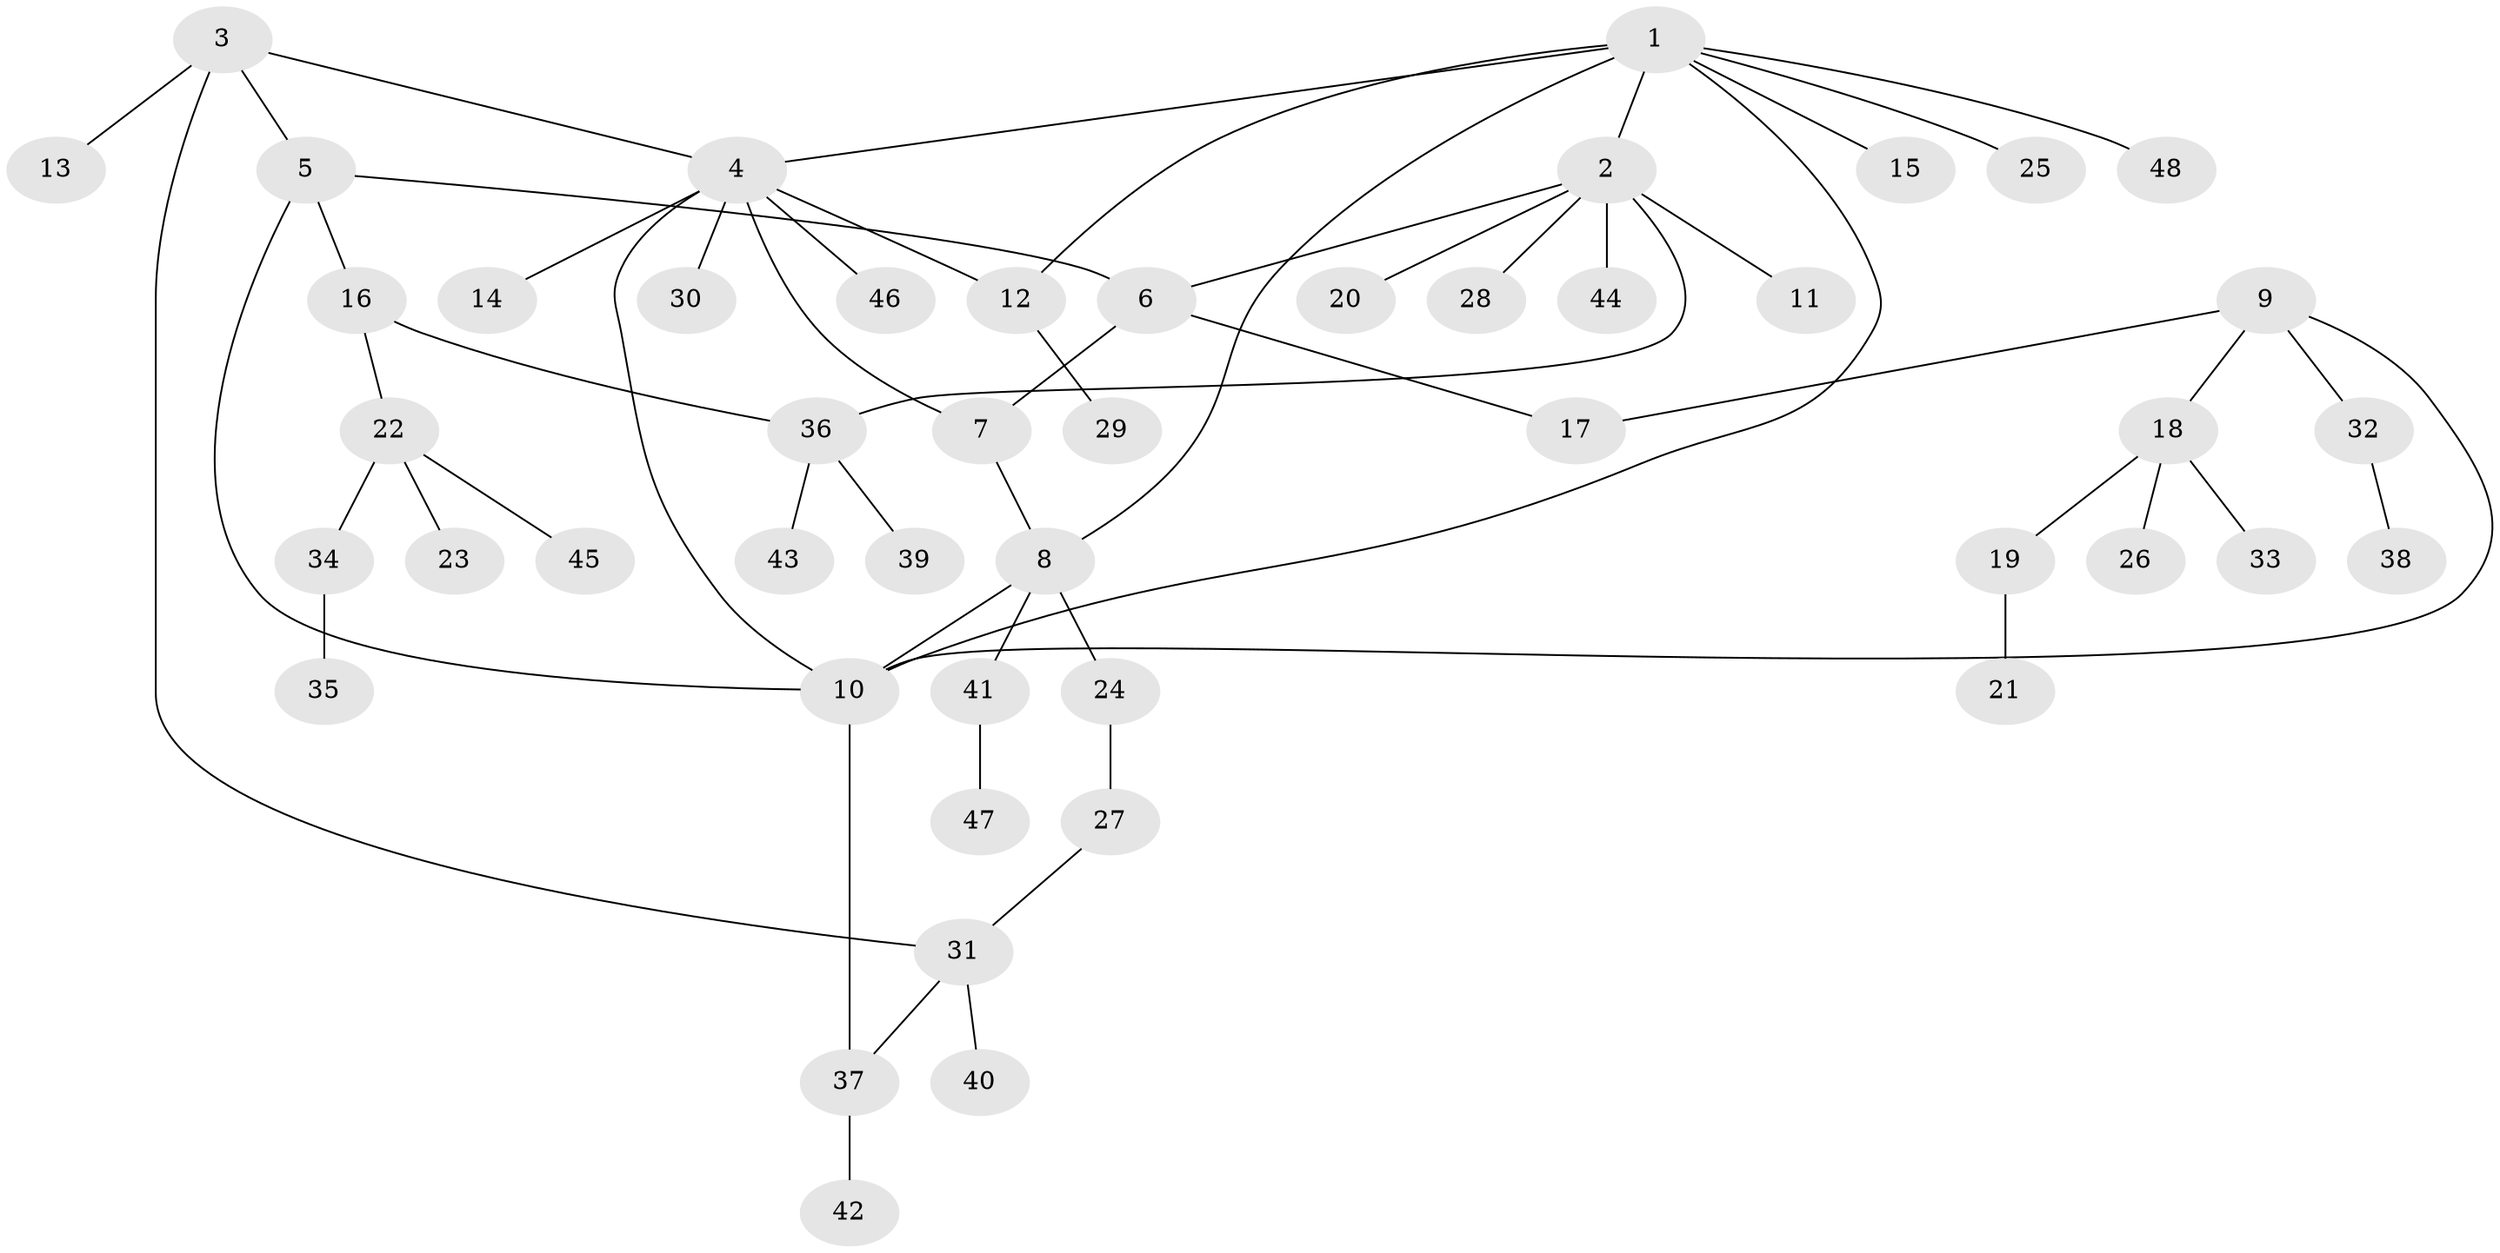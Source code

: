 // coarse degree distribution, {7: 0.058823529411764705, 6: 0.029411764705882353, 10: 0.029411764705882353, 5: 0.08823529411764706, 4: 0.08823529411764706, 3: 0.08823529411764706, 1: 0.5882352941176471, 2: 0.029411764705882353}
// Generated by graph-tools (version 1.1) at 2025/24/03/03/25 07:24:18]
// undirected, 48 vertices, 58 edges
graph export_dot {
graph [start="1"]
  node [color=gray90,style=filled];
  1;
  2;
  3;
  4;
  5;
  6;
  7;
  8;
  9;
  10;
  11;
  12;
  13;
  14;
  15;
  16;
  17;
  18;
  19;
  20;
  21;
  22;
  23;
  24;
  25;
  26;
  27;
  28;
  29;
  30;
  31;
  32;
  33;
  34;
  35;
  36;
  37;
  38;
  39;
  40;
  41;
  42;
  43;
  44;
  45;
  46;
  47;
  48;
  1 -- 2;
  1 -- 4;
  1 -- 8;
  1 -- 10;
  1 -- 12;
  1 -- 15;
  1 -- 25;
  1 -- 48;
  2 -- 6;
  2 -- 11;
  2 -- 20;
  2 -- 28;
  2 -- 36;
  2 -- 44;
  3 -- 4;
  3 -- 5;
  3 -- 13;
  3 -- 31;
  4 -- 7;
  4 -- 10;
  4 -- 12;
  4 -- 14;
  4 -- 30;
  4 -- 46;
  5 -- 6;
  5 -- 10;
  5 -- 16;
  6 -- 7;
  6 -- 17;
  7 -- 8;
  8 -- 10;
  8 -- 24;
  8 -- 41;
  9 -- 10;
  9 -- 17;
  9 -- 18;
  9 -- 32;
  10 -- 37;
  12 -- 29;
  16 -- 22;
  16 -- 36;
  18 -- 19;
  18 -- 26;
  18 -- 33;
  19 -- 21;
  22 -- 23;
  22 -- 34;
  22 -- 45;
  24 -- 27;
  27 -- 31;
  31 -- 37;
  31 -- 40;
  32 -- 38;
  34 -- 35;
  36 -- 39;
  36 -- 43;
  37 -- 42;
  41 -- 47;
}
